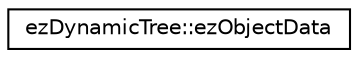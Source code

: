 digraph "Graphical Class Hierarchy"
{
 // LATEX_PDF_SIZE
  edge [fontname="Helvetica",fontsize="10",labelfontname="Helvetica",labelfontsize="10"];
  node [fontname="Helvetica",fontsize="10",shape=record];
  rankdir="LR";
  Node0 [label="ezDynamicTree::ezObjectData",height=0.2,width=0.4,color="black", fillcolor="white", style="filled",URL="$d6/d6f/structez_dynamic_tree_1_1ez_object_data.htm",tooltip=" "];
}
